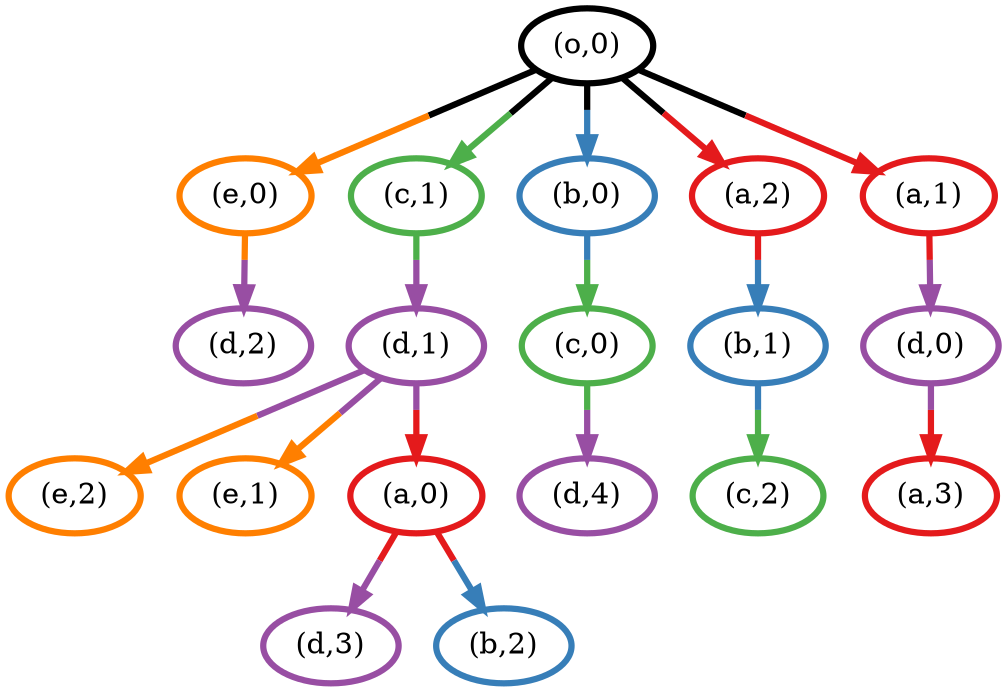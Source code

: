 digraph G {
	18 [penwidth=3,colorscheme=set19,color=1789822911,label="(o,0)"]
	17 [penwidth=3,colorscheme=set19,color=4,label="(d,2)"]
	16 [penwidth=3,colorscheme=set19,color=5,label="(e,0)"]
	15 [penwidth=3,colorscheme=set19,color=5,label="(e,2)"]
	14 [penwidth=3,colorscheme=set19,color=5,label="(e,1)"]
	13 [penwidth=3,colorscheme=set19,color=1,label="(a,3)"]
	12 [penwidth=3,colorscheme=set19,color=4,label="(d,1)"]
	11 [penwidth=3,colorscheme=set19,color=3,label="(c,1)"]
	10 [penwidth=3,colorscheme=set19,color=4,label="(d,4)"]
	9 [penwidth=3,colorscheme=set19,color=3,label="(c,2)"]
	8 [penwidth=3,colorscheme=set19,color=3,label="(c,0)"]
	7 [penwidth=3,colorscheme=set19,color=2,label="(b,0)"]
	6 [penwidth=3,colorscheme=set19,color=2,label="(b,1)"]
	5 [penwidth=3,colorscheme=set19,color=1,label="(a,2)"]
	4 [penwidth=3,colorscheme=set19,color=4,label="(d,0)"]
	3 [penwidth=3,colorscheme=set19,color=1,label="(a,1)"]
	2 [penwidth=3,colorscheme=set19,color=4,label="(d,3)"]
	1 [penwidth=3,colorscheme=set19,color=2,label="(b,2)"]
	0 [penwidth=3,colorscheme=set19,color=1,label="(a,0)"]
	18 -> 16 [penwidth=3,colorscheme=set19,color="1789822911;0.5:5"]
	18 -> 11 [penwidth=3,colorscheme=set19,color="1789822911;0.5:3"]
	18 -> 7 [penwidth=3,colorscheme=set19,color="1789822911;0.5:2"]
	18 -> 5 [penwidth=3,colorscheme=set19,color="1789822911;0.5:1"]
	18 -> 3 [penwidth=3,colorscheme=set19,color="1789822911;0.5:1"]
	16 -> 17 [penwidth=3,colorscheme=set19,color="5;0.5:4"]
	12 -> 15 [penwidth=3,colorscheme=set19,color="4;0.5:5"]
	12 -> 14 [penwidth=3,colorscheme=set19,color="4;0.5:5"]
	12 -> 0 [penwidth=3,colorscheme=set19,color="4;0.5:1"]
	11 -> 12 [penwidth=3,colorscheme=set19,color="3;0.5:4"]
	8 -> 10 [penwidth=3,colorscheme=set19,color="3;0.5:4"]
	7 -> 8 [penwidth=3,colorscheme=set19,color="2;0.5:3"]
	6 -> 9 [penwidth=3,colorscheme=set19,color="2;0.5:3"]
	5 -> 6 [penwidth=3,colorscheme=set19,color="1;0.5:2"]
	4 -> 13 [penwidth=3,colorscheme=set19,color="4;0.5:1"]
	3 -> 4 [penwidth=3,colorscheme=set19,color="1;0.5:4"]
	0 -> 2 [penwidth=3,colorscheme=set19,color="1;0.5:4"]
	0 -> 1 [penwidth=3,colorscheme=set19,color="1;0.5:2"]
}